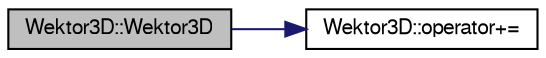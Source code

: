 digraph "Wektor3D::Wektor3D"
{
  edge [fontname="FreeSans",fontsize="10",labelfontname="FreeSans",labelfontsize="10"];
  node [fontname="FreeSans",fontsize="10",shape=record];
  rankdir="LR";
  Node1 [label="Wektor3D::Wektor3D",height=0.2,width=0.4,color="black", fillcolor="grey75", style="filled", fontcolor="black"];
  Node1 -> Node2 [color="midnightblue",fontsize="10",style="solid",fontname="FreeSans"];
  Node2 [label="Wektor3D::operator+=",height=0.2,width=0.4,color="black", fillcolor="white", style="filled",URL="$class_wektor3_d.html#a8f9b6e3955a32449195a43966607f6b8"];
}

